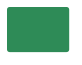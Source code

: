 @startuml

skinparam ClassBackgroundColor #SeaGreen
skinparam ClassFontColor #SeaGreen
skinparam ClassBorderColor #SeaGreen

skinparam ClassStereotypeFontSize 0
skinparam CircledCharacterFontSize 0
skinparam CircledCharacterRadius 0
skinparam ClassBorderThickness 0
skinparam Shadowing false

class Dummy

@enduml